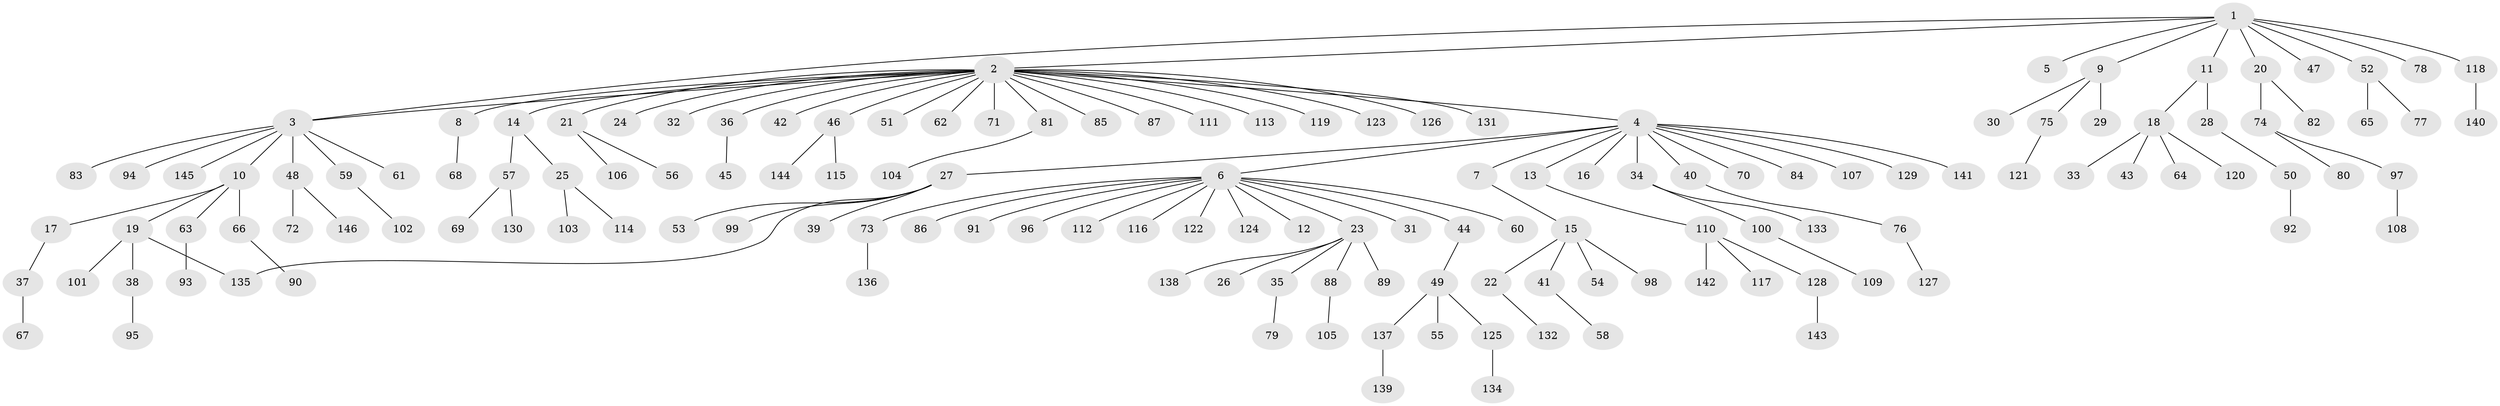 // coarse degree distribution, {9: 0.008695652173913044, 22: 0.008695652173913044, 8: 0.008695652173913044, 12: 0.008695652173913044, 14: 0.008695652173913044, 5: 0.017391304347826087, 2: 0.1565217391304348, 4: 0.05217391304347826, 3: 0.034782608695652174, 1: 0.6869565217391305, 6: 0.008695652173913044}
// Generated by graph-tools (version 1.1) at 2025/52/02/27/25 19:52:00]
// undirected, 146 vertices, 147 edges
graph export_dot {
graph [start="1"]
  node [color=gray90,style=filled];
  1;
  2;
  3;
  4;
  5;
  6;
  7;
  8;
  9;
  10;
  11;
  12;
  13;
  14;
  15;
  16;
  17;
  18;
  19;
  20;
  21;
  22;
  23;
  24;
  25;
  26;
  27;
  28;
  29;
  30;
  31;
  32;
  33;
  34;
  35;
  36;
  37;
  38;
  39;
  40;
  41;
  42;
  43;
  44;
  45;
  46;
  47;
  48;
  49;
  50;
  51;
  52;
  53;
  54;
  55;
  56;
  57;
  58;
  59;
  60;
  61;
  62;
  63;
  64;
  65;
  66;
  67;
  68;
  69;
  70;
  71;
  72;
  73;
  74;
  75;
  76;
  77;
  78;
  79;
  80;
  81;
  82;
  83;
  84;
  85;
  86;
  87;
  88;
  89;
  90;
  91;
  92;
  93;
  94;
  95;
  96;
  97;
  98;
  99;
  100;
  101;
  102;
  103;
  104;
  105;
  106;
  107;
  108;
  109;
  110;
  111;
  112;
  113;
  114;
  115;
  116;
  117;
  118;
  119;
  120;
  121;
  122;
  123;
  124;
  125;
  126;
  127;
  128;
  129;
  130;
  131;
  132;
  133;
  134;
  135;
  136;
  137;
  138;
  139;
  140;
  141;
  142;
  143;
  144;
  145;
  146;
  1 -- 2;
  1 -- 3;
  1 -- 5;
  1 -- 9;
  1 -- 11;
  1 -- 20;
  1 -- 47;
  1 -- 52;
  1 -- 78;
  1 -- 118;
  2 -- 3;
  2 -- 4;
  2 -- 8;
  2 -- 14;
  2 -- 21;
  2 -- 24;
  2 -- 32;
  2 -- 36;
  2 -- 42;
  2 -- 46;
  2 -- 51;
  2 -- 62;
  2 -- 71;
  2 -- 81;
  2 -- 85;
  2 -- 87;
  2 -- 111;
  2 -- 113;
  2 -- 119;
  2 -- 123;
  2 -- 126;
  2 -- 131;
  3 -- 10;
  3 -- 48;
  3 -- 59;
  3 -- 61;
  3 -- 83;
  3 -- 94;
  3 -- 145;
  4 -- 6;
  4 -- 7;
  4 -- 13;
  4 -- 16;
  4 -- 27;
  4 -- 34;
  4 -- 40;
  4 -- 70;
  4 -- 84;
  4 -- 107;
  4 -- 129;
  4 -- 141;
  6 -- 12;
  6 -- 23;
  6 -- 31;
  6 -- 44;
  6 -- 60;
  6 -- 73;
  6 -- 86;
  6 -- 91;
  6 -- 96;
  6 -- 112;
  6 -- 116;
  6 -- 122;
  6 -- 124;
  7 -- 15;
  8 -- 68;
  9 -- 29;
  9 -- 30;
  9 -- 75;
  10 -- 17;
  10 -- 19;
  10 -- 63;
  10 -- 66;
  11 -- 18;
  11 -- 28;
  13 -- 110;
  14 -- 25;
  14 -- 57;
  15 -- 22;
  15 -- 41;
  15 -- 54;
  15 -- 98;
  17 -- 37;
  18 -- 33;
  18 -- 43;
  18 -- 64;
  18 -- 120;
  19 -- 38;
  19 -- 101;
  19 -- 135;
  20 -- 74;
  20 -- 82;
  21 -- 56;
  21 -- 106;
  22 -- 132;
  23 -- 26;
  23 -- 35;
  23 -- 88;
  23 -- 89;
  23 -- 138;
  25 -- 103;
  25 -- 114;
  27 -- 39;
  27 -- 53;
  27 -- 99;
  27 -- 135;
  28 -- 50;
  34 -- 100;
  34 -- 133;
  35 -- 79;
  36 -- 45;
  37 -- 67;
  38 -- 95;
  40 -- 76;
  41 -- 58;
  44 -- 49;
  46 -- 115;
  46 -- 144;
  48 -- 72;
  48 -- 146;
  49 -- 55;
  49 -- 125;
  49 -- 137;
  50 -- 92;
  52 -- 65;
  52 -- 77;
  57 -- 69;
  57 -- 130;
  59 -- 102;
  63 -- 93;
  66 -- 90;
  73 -- 136;
  74 -- 80;
  74 -- 97;
  75 -- 121;
  76 -- 127;
  81 -- 104;
  88 -- 105;
  97 -- 108;
  100 -- 109;
  110 -- 117;
  110 -- 128;
  110 -- 142;
  118 -- 140;
  125 -- 134;
  128 -- 143;
  137 -- 139;
}
